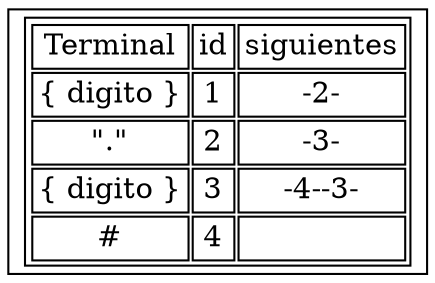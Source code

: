 digraph G{
node [shape=record];
table [ label = <
<table>
<tr><td>Terminal</td><td>id</td><td>siguientes</td></tr>
<tr>
<td>\{ digito \}</td><td>1</td><td>-2-</td>
</tr>
<tr>
<td>"."</td><td>2</td><td>-3-</td>
</tr>
<tr>
<td>\{ digito \}</td><td>3</td><td>-4--3-</td>
</tr>
<tr>
<td>#</td><td>4</td><td></td>
</tr>
</table>> ]
}

